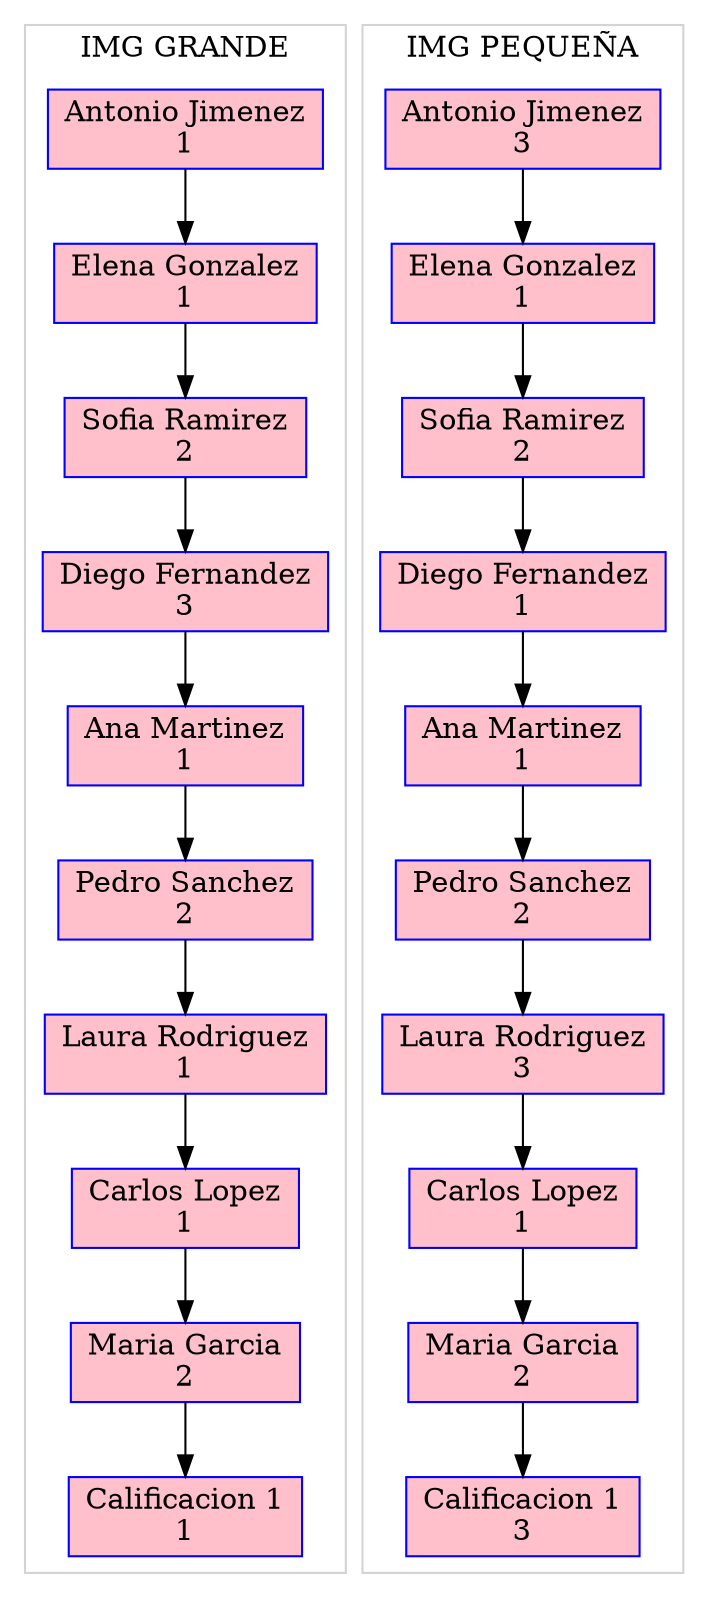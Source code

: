  digraph Pile {
     node [shape=box, style=filled, color=blue, fillcolor=pink];
     subgraph cluster_imgg {
         label="IMG GRANDE";
         color=lightgrey;
         "Node           1 _imgg" [label="Antonio Jimenez\n1"];
         "Node           2 _imgg" [label="Elena Gonzalez\n1"];
         "Node           1 _imgg" -> "Node           2 _imgg";
         "Node           3 _imgg" [label="Sofia Ramirez\n2"];
         "Node           2 _imgg" -> "Node           3 _imgg";
         "Node           4 _imgg" [label="Diego Fernandez\n3"];
         "Node           3 _imgg" -> "Node           4 _imgg";
         "Node           5 _imgg" [label="Ana Martinez\n1"];
         "Node           4 _imgg" -> "Node           5 _imgg";
         "Node           6 _imgg" [label="Pedro Sanchez\n2"];
         "Node           5 _imgg" -> "Node           6 _imgg";
         "Node           7 _imgg" [label="Laura Rodriguez\n1"];
         "Node           6 _imgg" -> "Node           7 _imgg";
         "Node           8 _imgg" [label="Carlos Lopez\n1"];
         "Node           7 _imgg" -> "Node           8 _imgg";
         "Node           9 _imgg" [label="Maria Garcia\n2"];
         "Node           8 _imgg" -> "Node           9 _imgg";
         "Node          10 _imgg" [label="Calificacion 1\n1"];
         "Node           9 _imgg" -> "Node          10 _imgg";
     }
     subgraph cluster_imgp {
         label="IMG PEQUEÑA";
         color=lightgrey;
         "Node           1 _imgp" [label="Antonio Jimenez\n3"];
         "Node           2 _imgp" [label="Elena Gonzalez\n1"];
         "Node           1 _imgp" -> "Node           2 _imgp";
         "Node           3 _imgp" [label="Sofia Ramirez\n2"];
         "Node           2 _imgp" -> "Node           3 _imgp";
         "Node           4 _imgp" [label="Diego Fernandez\n1"];
         "Node           3 _imgp" -> "Node           4 _imgp";
         "Node           5 _imgp" [label="Ana Martinez\n1"];
         "Node           4 _imgp" -> "Node           5 _imgp";
         "Node           6 _imgp" [label="Pedro Sanchez\n2"];
         "Node           5 _imgp" -> "Node           6 _imgp";
         "Node           7 _imgp" [label="Laura Rodriguez\n3"];
         "Node           6 _imgp" -> "Node           7 _imgp";
         "Node           8 _imgp" [label="Carlos Lopez\n1"];
         "Node           7 _imgp" -> "Node           8 _imgp";
         "Node           9 _imgp" [label="Maria Garcia\n2"];
         "Node           8 _imgp" -> "Node           9 _imgp";
         "Node          10 _imgp" [label="Calificacion 1\n3"];
         "Node           9 _imgp" -> "Node          10 _imgp";
     }
 }
